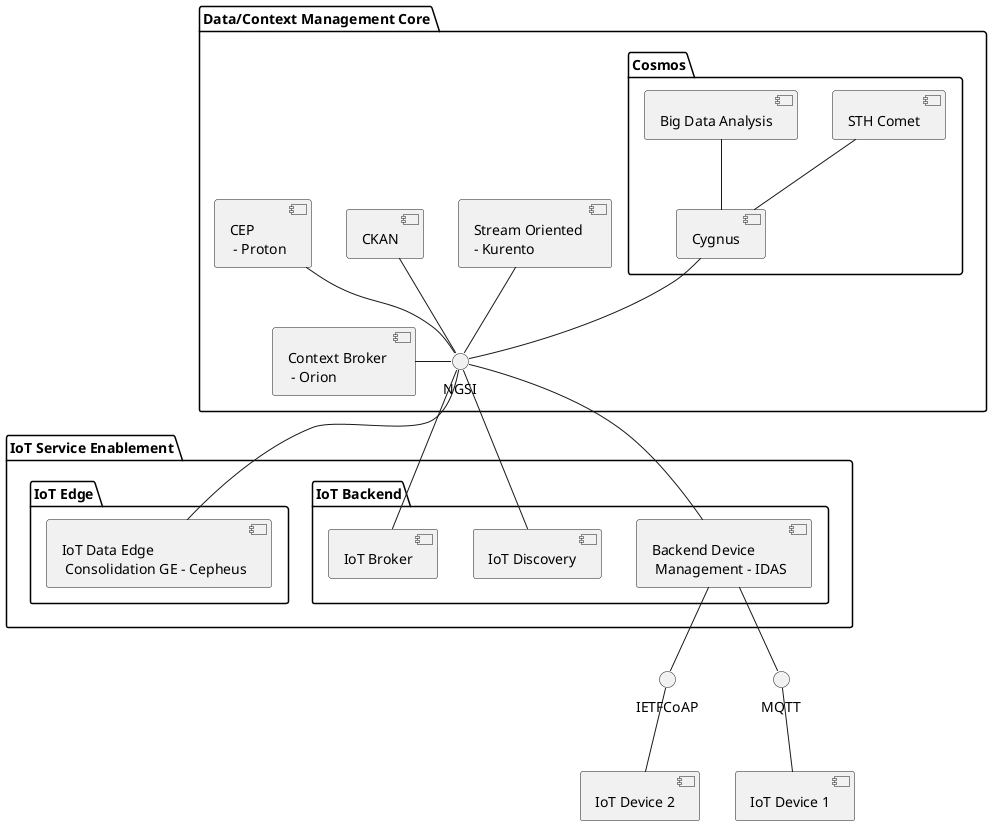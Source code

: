 @startuml;
skinparam componentStyle uml2

package "Data/Context Management Core" {
	interface NGSI
	NGSI -left- [Context Broker \n - Orion]
	NGSI -up- [CEP \n - Proton]
	NGSI -up- [CKAN]
	NGSI -up- [Stream Oriented \n- Kurento]
	package "Cosmos" {
		NGSI -up- [Cygnus]
		[Cygnus] -up- [Big Data Analysis]
		[Cygnus] -up- [STH Comet]
	}
}

package "IoT Service Enablement" {
	package "IoT Backend" {
		NGSI -down- [Backend Device \n Management - IDAS]
		NGSI -down- [IoT Discovery]
		NGSI -down- [IoT Broker]
	}
	package "IoT Edge" {
		NGSI -right- [IoT Data Edge \n Consolidation GE - Cepheus]
	}
}

interface MQTT
interface IETFCoAP
[IoT Device 1] -up- MQTT
MQTT -up- [Backend Device \n Management - IDAS]
[IoT Device 2] -up- IETFCoAP
IETFCoAP -up- [Backend Device \n Management - IDAS]

@enduml